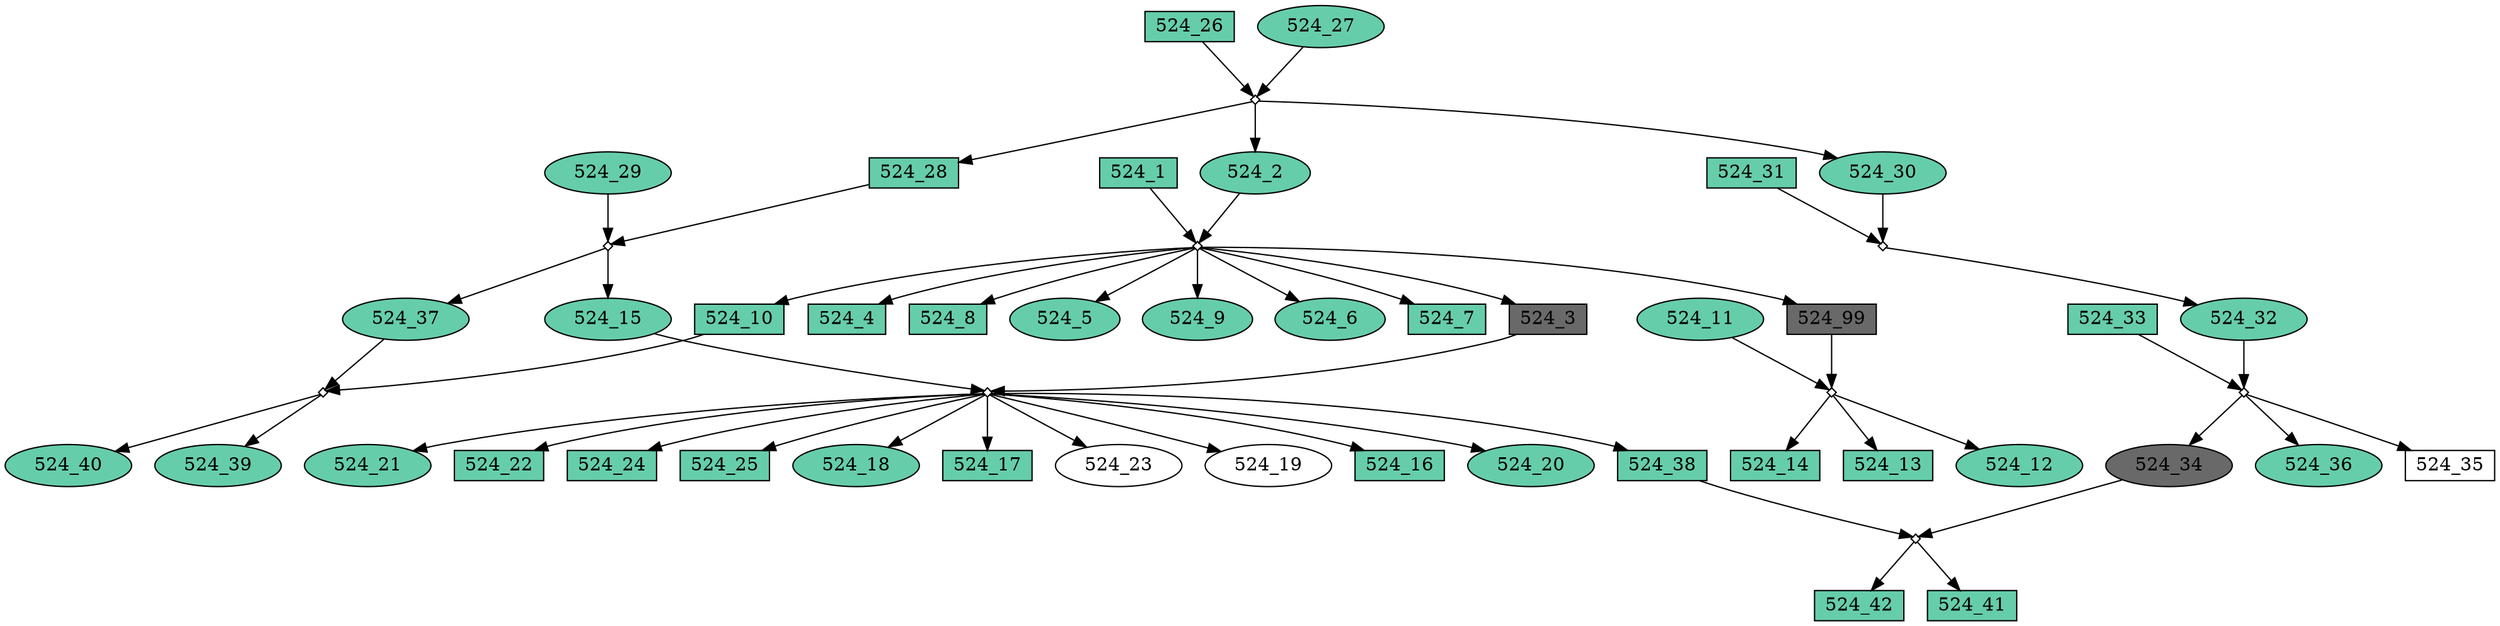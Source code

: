 digraph {
	"524_1" [shape=box fillcolor=aquamarine3 fontcolor=black height=0.3 regular=0 shape=box style=filled width=0.5]
	"524_1" -> "524_1x524_2"
	"524_2" [shape=box fillcolor=aquamarine3 fontcolor=black height=0.3 regular=0 shape=ellipse style=filled width=0.5]
	"524_26x524_27" -> "524_2"
	"524_2" -> "524_1x524_2"
	"524_29" [shape=box fillcolor=aquamarine3 fontcolor=black height=0.3 regular=0 shape=ellipse style=filled width=0.5]
	"524_29" -> "524_28x524_29"
	"524_15" [shape=box fillcolor=aquamarine3 fontcolor=black height=0.3 regular=0 shape=ellipse style=filled width=0.5]
	"524_28x524_29" -> "524_15"
	"524_15" -> "524_3x524_15"
	"524_7" [shape=box fillcolor=aquamarine3 fontcolor=black height=0.3 regular=0 shape=box style=filled width=0.5]
	"524_1x524_2" -> "524_7"
	"524_4" [shape=box fillcolor=aquamarine3 fontcolor=black height=0.3 regular=0 shape=box style=filled width=0.5]
	"524_1x524_2" -> "524_4"
	"524_8" [shape=box fillcolor=aquamarine3 fontcolor=black height=0.3 regular=0 shape=box style=filled width=0.5]
	"524_1x524_2" -> "524_8"
	"524_10" [shape=box fillcolor=aquamarine3 fontcolor=black height=0.3 regular=0 shape=box style=filled width=0.5]
	"524_1x524_2" -> "524_10"
	"524_10" -> "524_10x524_37"
	"524_99" [shape=box fillcolor=dimgrey fontcolor=black height=0.3 regular=0 shape=box style=filled width=0.5]
	"524_1x524_2" -> "524_99"
	"524_99" -> "524_99x524_11"
	"524_3" [shape=box fillcolor=dimgrey fontcolor=black height=0.3 regular=0 shape=box style=filled width=0.5]
	"524_1x524_2" -> "524_3"
	"524_3" -> "524_3x524_15"
	"524_12" [shape=box fillcolor=aquamarine3 fontcolor=black height=0.3 regular=0 shape=ellipse style=filled width=0.5]
	"524_99x524_11" -> "524_12"
	"524_16" [shape=box fillcolor=aquamarine3 fontcolor=black height=0.3 regular=0 shape=box style=filled width=0.5]
	"524_3x524_15" -> "524_16"
	"524_14" [shape=box fillcolor=aquamarine3 fontcolor=black height=0.3 regular=0 shape=box style=filled width=0.5]
	"524_99x524_11" -> "524_14"
	"524_13" [shape=box fillcolor=aquamarine3 fontcolor=black height=0.3 regular=0 shape=box style=filled width=0.5]
	"524_99x524_11" -> "524_13"
	"524_5" [shape=box fillcolor=aquamarine3 fontcolor=black height=0.3 regular=0 shape=ellipse style=filled width=0.5]
	"524_1x524_2" -> "524_5"
	"524_9" [shape=box fillcolor=aquamarine3 fontcolor=black height=0.3 regular=0 shape=ellipse style=filled width=0.5]
	"524_1x524_2" -> "524_9"
	"524_20" [shape=box fillcolor=aquamarine3 fontcolor=black height=0.3 regular=0 shape=ellipse style=filled width=0.5]
	"524_3x524_15" -> "524_20"
	"524_21" [shape=box fillcolor=aquamarine3 fontcolor=black height=0.3 regular=0 shape=ellipse style=filled width=0.5]
	"524_3x524_15" -> "524_21"
	"524_22" [shape=box fillcolor=aquamarine3 fontcolor=black height=0.3 regular=0 shape=box style=filled width=0.5]
	"524_3x524_15" -> "524_22"
	"524_6" [shape=box fillcolor=aquamarine3 fontcolor=black height=0.3 regular=0 shape=ellipse style=filled width=0.5]
	"524_1x524_2" -> "524_6"
	"524_11" [shape=box fillcolor=aquamarine3 fontcolor=black height=0.3 regular=0 shape=ellipse style=filled width=0.5]
	"524_11" -> "524_99x524_11"
	"524_24" [shape=box fillcolor=aquamarine3 fontcolor=black height=0.3 regular=0 shape=box style=filled width=0.5]
	"524_3x524_15" -> "524_24"
	"524_25" [shape=box fillcolor=aquamarine3 fontcolor=black height=0.3 regular=0 shape=box style=filled width=0.5]
	"524_3x524_15" -> "524_25"
	"524_42" [shape=box fillcolor=aquamarine3 fontcolor=black height=0.3 regular=0 shape=box style=filled width=0.5]
	"524_38x524_34" -> "524_42"
	"524_41" [shape=box fillcolor=aquamarine3 fontcolor=black height=0.3 regular=0 shape=box style=filled width=0.5]
	"524_38x524_34" -> "524_41"
	"524_18" [shape=box fillcolor=aquamarine3 fontcolor=black height=0.3 regular=0 shape=ellipse style=filled width=0.5]
	"524_3x524_15" -> "524_18"
	"524_17" [shape=box fillcolor=aquamarine3 fontcolor=black height=0.3 regular=0 shape=box style=filled width=0.5]
	"524_3x524_15" -> "524_17"
	"524_40" [shape=box fillcolor=aquamarine3 fontcolor=black height=0.3 regular=0 shape=ellipse style=filled width=0.5]
	"524_10x524_37" -> "524_40"
	"524_39" [shape=box fillcolor=aquamarine3 fontcolor=black height=0.3 regular=0 shape=ellipse style=filled width=0.5]
	"524_10x524_37" -> "524_39"
	"524_28" [shape=box fillcolor=aquamarine3 fontcolor=black height=0.3 regular=0 shape=box style=filled width=0.5]
	"524_26x524_27" -> "524_28"
	"524_28" -> "524_28x524_29"
	"524_36" [shape=box fillcolor=aquamarine3 fontcolor=black height=0.3 regular=0 shape=ellipse style=filled width=0.5]
	"524_33x524_32" -> "524_36"
	"524_33" [shape=box fillcolor=aquamarine3 fontcolor=black height=0.3 regular=0 shape=box style=filled width=0.5]
	"524_33" -> "524_33x524_32"
	"524_32" [shape=box fillcolor=aquamarine3 fontcolor=black height=0.3 regular=0 shape=ellipse style=filled width=0.5]
	"524_31x524_30" -> "524_32"
	"524_32" -> "524_33x524_32"
	"524_23" [shape=box fillcolor=white fontcolor=black height=0.3 regular=0 shape=ellipse style=filled width=0.5]
	"524_3x524_15" -> "524_23"
	"524_34" [shape=box fillcolor=dimgrey fontcolor=black height=0.3 regular=0 shape=ellipse style=filled width=0.5]
	"524_33x524_32" -> "524_34"
	"524_34" -> "524_38x524_34"
	"524_19" [shape=box fillcolor=white fontcolor=black height=0.3 regular=0 shape=ellipse style=filled width=0.5]
	"524_3x524_15" -> "524_19"
	"524_31" [shape=box fillcolor=aquamarine3 fontcolor=black height=0.3 regular=0 shape=box style=filled width=0.5]
	"524_31" -> "524_31x524_30"
	"524_26" [shape=box fillcolor=aquamarine3 fontcolor=black height=0.3 regular=0 shape=box style=filled width=0.5]
	"524_26" -> "524_26x524_27"
	"524_38" [shape=box fillcolor=aquamarine3 fontcolor=black height=0.3 regular=0 shape=box style=filled width=0.5]
	"524_3x524_15" -> "524_38"
	"524_38" -> "524_38x524_34"
	"524_30" [shape=box fillcolor=aquamarine3 fontcolor=black height=0.3 regular=0 shape=ellipse style=filled width=0.5]
	"524_26x524_27" -> "524_30"
	"524_30" -> "524_31x524_30"
	"524_27" [shape=box fillcolor=aquamarine3 fontcolor=black height=0.3 regular=0 shape=ellipse style=filled width=0.5]
	"524_27" -> "524_26x524_27"
	"524_35" [shape=box fillcolor=white fontcolor=black height=0.3 regular=0 shape=box style=filled width=0.5]
	"524_33x524_32" -> "524_35"
	"524_37" [shape=box fillcolor=aquamarine3 fontcolor=black height=0.3 regular=0 shape=ellipse style=filled width=0.5]
	"524_28x524_29" -> "524_37"
	"524_37" -> "524_10x524_37"
	"524_28x524_29" [label="" height=.1 shape=diamond width=.1]
	"524_1x524_2" [label="" height=.1 shape=diamond width=.1]
	"524_10x524_37" [label="" height=.1 shape=diamond width=.1]
	"524_31x524_30" [label="" height=.1 shape=diamond width=.1]
	"524_26x524_27" [label="" height=.1 shape=diamond width=.1]
	"524_99x524_11" [label="" height=.1 shape=diamond width=.1]
	"524_33x524_32" [label="" height=.1 shape=diamond width=.1]
	"524_38x524_34" [label="" height=.1 shape=diamond width=.1]
	"524_3x524_15" [label="" height=.1 shape=diamond width=.1]
}
